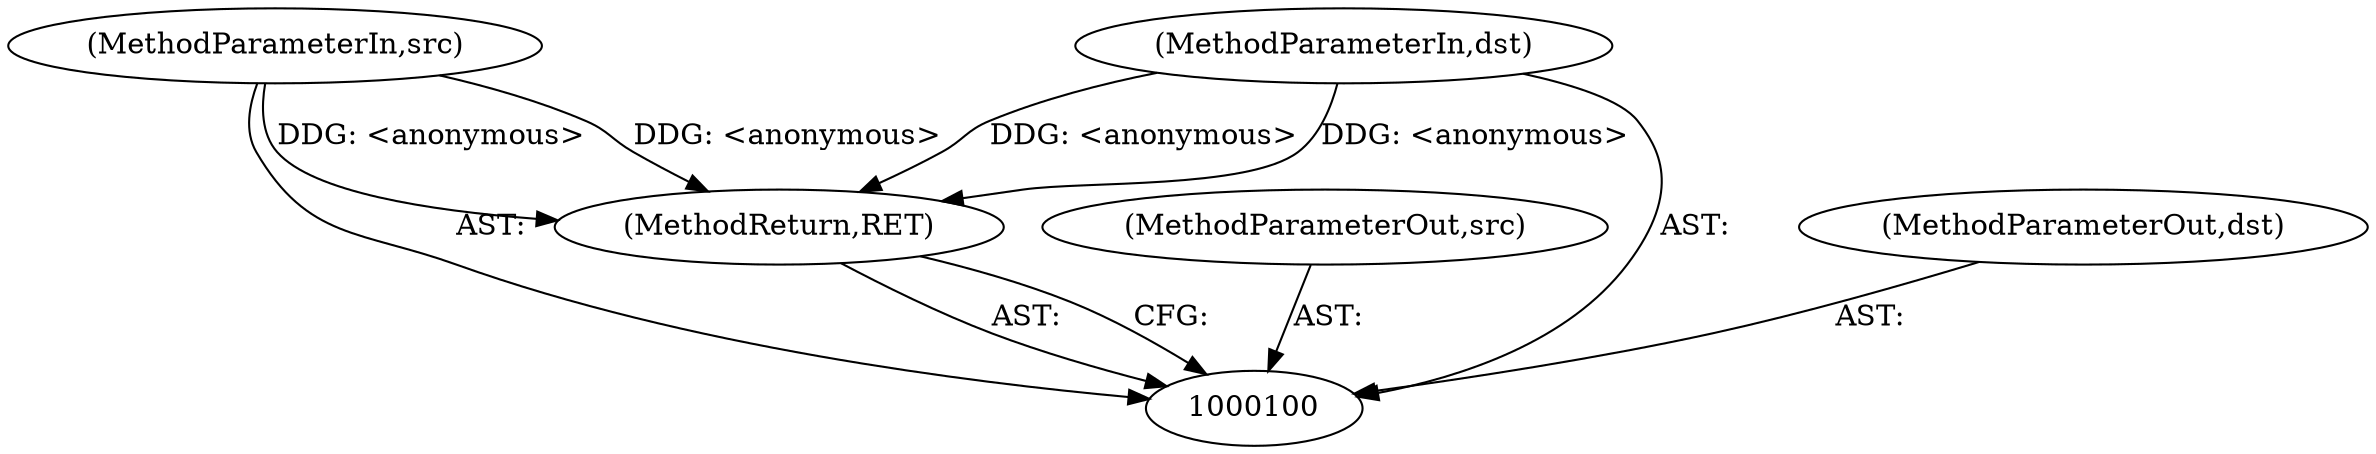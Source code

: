 digraph "0_Android_04839626ed859623901ebd3a5fd483982186b59d_16" {
"1000102" [label="(MethodParameterIn,src)"];
"1000111" [label="(MethodParameterOut,src)"];
"1000104" [label="(MethodReturn,RET)"];
"1000101" [label="(MethodParameterIn,dst)"];
"1000110" [label="(MethodParameterOut,dst)"];
"1000102" -> "1000100"  [label="AST: "];
"1000102" -> "1000104"  [label="DDG: <anonymous>"];
"1000111" -> "1000100"  [label="AST: "];
"1000104" -> "1000100"  [label="AST: "];
"1000104" -> "1000100"  [label="CFG: "];
"1000102" -> "1000104"  [label="DDG: <anonymous>"];
"1000101" -> "1000104"  [label="DDG: <anonymous>"];
"1000101" -> "1000100"  [label="AST: "];
"1000101" -> "1000104"  [label="DDG: <anonymous>"];
"1000110" -> "1000100"  [label="AST: "];
}
